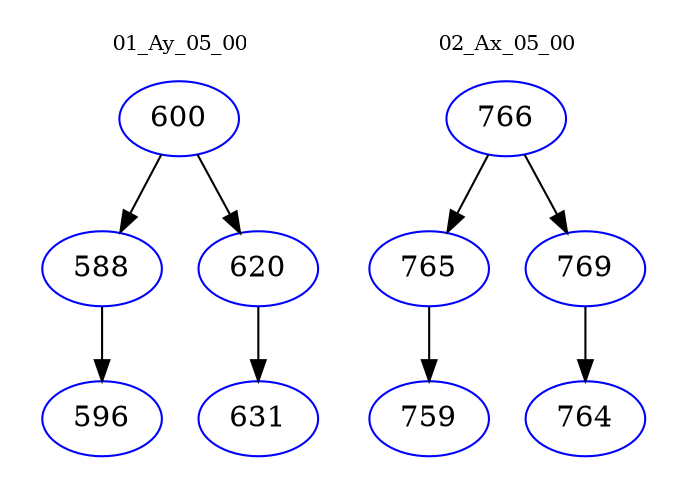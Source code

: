 digraph{
subgraph cluster_0 {
color = white
label = "01_Ay_05_00";
fontsize=10;
T0_600 [label="600", color="blue"]
T0_600 -> T0_588 [color="black"]
T0_588 [label="588", color="blue"]
T0_588 -> T0_596 [color="black"]
T0_596 [label="596", color="blue"]
T0_600 -> T0_620 [color="black"]
T0_620 [label="620", color="blue"]
T0_620 -> T0_631 [color="black"]
T0_631 [label="631", color="blue"]
}
subgraph cluster_1 {
color = white
label = "02_Ax_05_00";
fontsize=10;
T1_766 [label="766", color="blue"]
T1_766 -> T1_765 [color="black"]
T1_765 [label="765", color="blue"]
T1_765 -> T1_759 [color="black"]
T1_759 [label="759", color="blue"]
T1_766 -> T1_769 [color="black"]
T1_769 [label="769", color="blue"]
T1_769 -> T1_764 [color="black"]
T1_764 [label="764", color="blue"]
}
}
